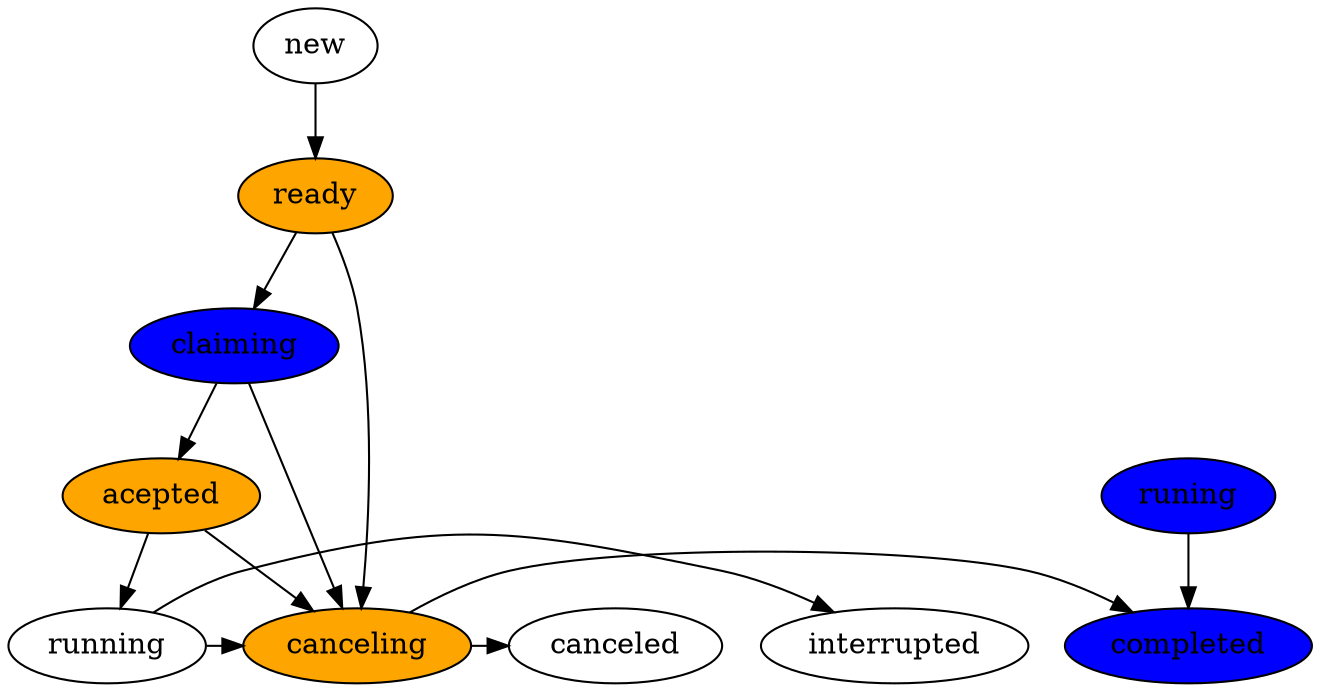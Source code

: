 digraph arbeitspacket {
    new -> ready;
    runing -> completed;
    ready-> canceling;
    claiming -> canceling; 
    acepted -> canceling;
    ready -> claiming -> acepted -> running;
    running -> canceling;

    subgraph final {
        rank="same";
        canceled;
        completed;
        interrupted;
        canceling -> canceled;
        canceling -> completed;
        running -> interrupted;
    }



    canceling [style=filled,fillcolor=orange];
    ready [style=filled,fillcolor=orange];
    claiming [style=filled,fillcolor=blue];
    acepted [style=filled,fillcolor=orange];
    runing [style=filled,fillcolor=blue];
    completed [style=filled,fillcolor=blue];
}
